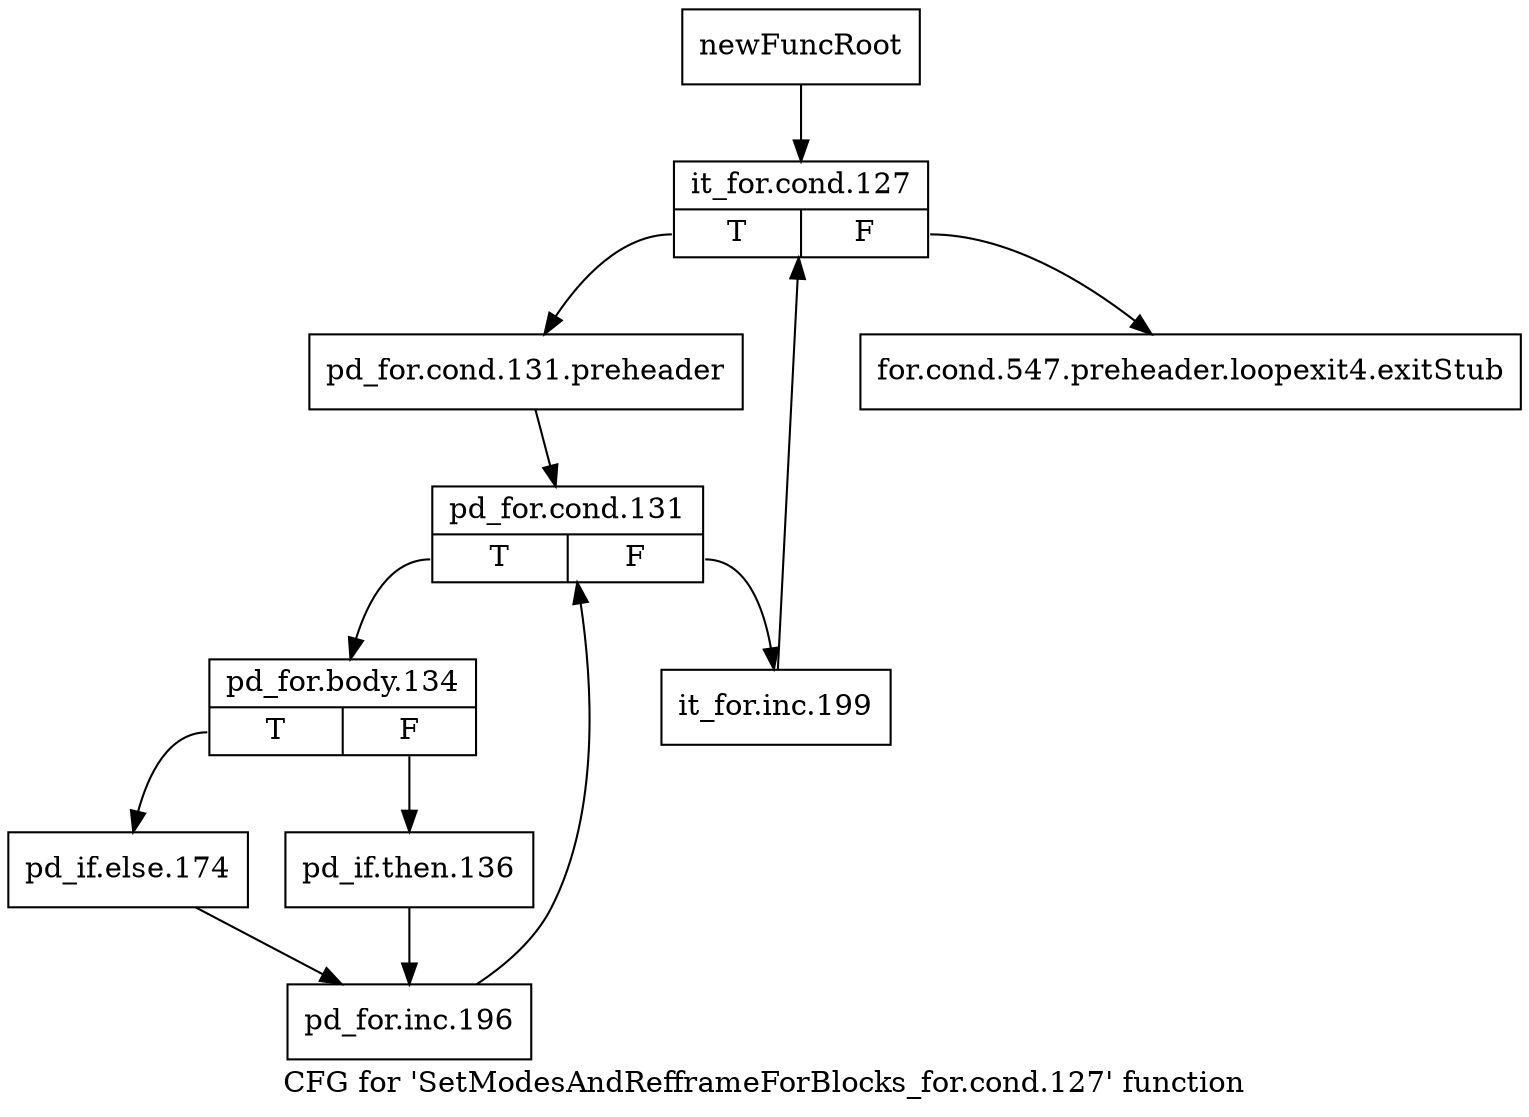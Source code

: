 digraph "CFG for 'SetModesAndRefframeForBlocks_for.cond.127' function" {
	label="CFG for 'SetModesAndRefframeForBlocks_for.cond.127' function";

	Node0x2b96a00 [shape=record,label="{newFuncRoot}"];
	Node0x2b96a00 -> Node0x2b96aa0;
	Node0x2b96a50 [shape=record,label="{for.cond.547.preheader.loopexit4.exitStub}"];
	Node0x2b96aa0 [shape=record,label="{it_for.cond.127|{<s0>T|<s1>F}}"];
	Node0x2b96aa0:s0 -> Node0x2b96af0;
	Node0x2b96aa0:s1 -> Node0x2b96a50;
	Node0x2b96af0 [shape=record,label="{pd_for.cond.131.preheader}"];
	Node0x2b96af0 -> Node0x2b96b40;
	Node0x2b96b40 [shape=record,label="{pd_for.cond.131|{<s0>T|<s1>F}}"];
	Node0x2b96b40:s0 -> Node0x2b96be0;
	Node0x2b96b40:s1 -> Node0x2b96b90;
	Node0x2b96b90 [shape=record,label="{it_for.inc.199}"];
	Node0x2b96b90 -> Node0x2b96aa0;
	Node0x2b96be0 [shape=record,label="{pd_for.body.134|{<s0>T|<s1>F}}"];
	Node0x2b96be0:s0 -> Node0x2b96c80;
	Node0x2b96be0:s1 -> Node0x2b96c30;
	Node0x2b96c30 [shape=record,label="{pd_if.then.136}"];
	Node0x2b96c30 -> Node0x2b96cd0;
	Node0x2b96c80 [shape=record,label="{pd_if.else.174}"];
	Node0x2b96c80 -> Node0x2b96cd0;
	Node0x2b96cd0 [shape=record,label="{pd_for.inc.196}"];
	Node0x2b96cd0 -> Node0x2b96b40;
}
